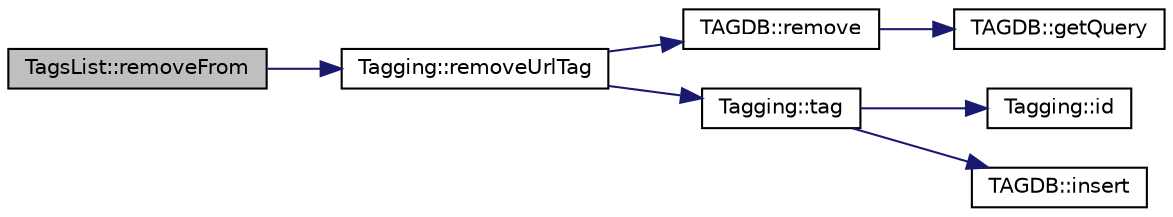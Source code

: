 digraph "TagsList::removeFrom"
{
 // INTERACTIVE_SVG=YES
 // LATEX_PDF_SIZE
  edge [fontname="Helvetica",fontsize="10",labelfontname="Helvetica",labelfontsize="10"];
  node [fontname="Helvetica",fontsize="10",shape=record];
  rankdir="LR";
  Node134 [label="TagsList::removeFrom",height=0.2,width=0.4,color="black", fillcolor="grey75", style="filled", fontcolor="black",tooltip=" "];
  Node134 -> Node135 [color="midnightblue",fontsize="10",style="solid",fontname="Helvetica"];
  Node135 [label="Tagging::removeUrlTag",height=0.2,width=0.4,color="black", fillcolor="white", style="filled",URL="$class_tagging.html#aada83938c145e6a6fb333eb758353602",tooltip=" "];
  Node135 -> Node136 [color="midnightblue",fontsize="10",style="solid",fontname="Helvetica"];
  Node136 [label="TAGDB::remove",height=0.2,width=0.4,color="black", fillcolor="white", style="filled",URL="$class_t_a_g_d_b.html#acd75bc483c7dd93361783aab9480d90e",tooltip=" "];
  Node136 -> Node137 [color="midnightblue",fontsize="10",style="solid",fontname="Helvetica"];
  Node137 [label="TAGDB::getQuery",height=0.2,width=0.4,color="black", fillcolor="white", style="filled",URL="$class_t_a_g_d_b.html#ae90d363ffa72013cdfe742c606888432",tooltip=" "];
  Node135 -> Node138 [color="midnightblue",fontsize="10",style="solid",fontname="Helvetica"];
  Node138 [label="Tagging::tag",height=0.2,width=0.4,color="black", fillcolor="white", style="filled",URL="$class_tagging.html#a07318e6b117e0d35c9a7a1ad7c00d4d0",tooltip=" "];
  Node138 -> Node139 [color="midnightblue",fontsize="10",style="solid",fontname="Helvetica"];
  Node139 [label="Tagging::id",height=0.2,width=0.4,color="black", fillcolor="white", style="filled",URL="$class_tagging.html#a2b8eb93e771e3f7569420ce900d0e069",tooltip=" "];
  Node138 -> Node140 [color="midnightblue",fontsize="10",style="solid",fontname="Helvetica"];
  Node140 [label="TAGDB::insert",height=0.2,width=0.4,color="black", fillcolor="white", style="filled",URL="$class_t_a_g_d_b.html#a9e576bf7931cc64359ea1380fec51f9f",tooltip=" "];
}
